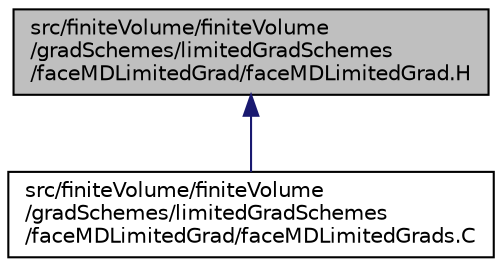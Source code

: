 digraph "src/finiteVolume/finiteVolume/gradSchemes/limitedGradSchemes/faceMDLimitedGrad/faceMDLimitedGrad.H"
{
  bgcolor="transparent";
  edge [fontname="Helvetica",fontsize="10",labelfontname="Helvetica",labelfontsize="10"];
  node [fontname="Helvetica",fontsize="10",shape=record];
  Node1 [label="src/finiteVolume/finiteVolume\l/gradSchemes/limitedGradSchemes\l/faceMDLimitedGrad/faceMDLimitedGrad.H",height=0.2,width=0.4,color="black", fillcolor="grey75", style="filled", fontcolor="black"];
  Node1 -> Node2 [dir="back",color="midnightblue",fontsize="10",style="solid",fontname="Helvetica"];
  Node2 [label="src/finiteVolume/finiteVolume\l/gradSchemes/limitedGradSchemes\l/faceMDLimitedGrad/faceMDLimitedGrads.C",height=0.2,width=0.4,color="black",URL="$a05916.html"];
}

